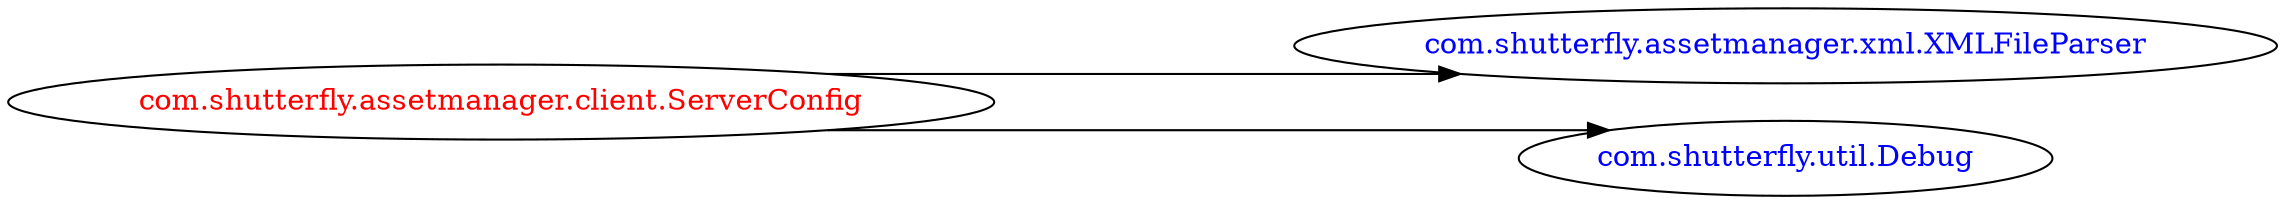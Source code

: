 digraph dependencyGraph {
 concentrate=true;
 ranksep="2.0";
 rankdir="LR"; 
 splines="ortho";
"com.shutterfly.assetmanager.client.ServerConfig" [fontcolor="red"];
"com.shutterfly.assetmanager.xml.XMLFileParser" [ fontcolor="blue" ];
"com.shutterfly.assetmanager.client.ServerConfig"->"com.shutterfly.assetmanager.xml.XMLFileParser";
"com.shutterfly.util.Debug" [ fontcolor="blue" ];
"com.shutterfly.assetmanager.client.ServerConfig"->"com.shutterfly.util.Debug";
}